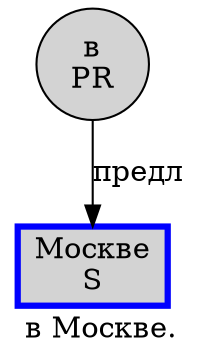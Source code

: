 digraph SENTENCE_191 {
	graph [label="в Москве."]
	node [style=filled]
		0 [label="в
PR" color="" fillcolor=lightgray penwidth=1 shape=ellipse]
		1 [label="Москве
S" color=blue fillcolor=lightgray penwidth=3 shape=box]
			0 -> 1 [label="предл"]
}